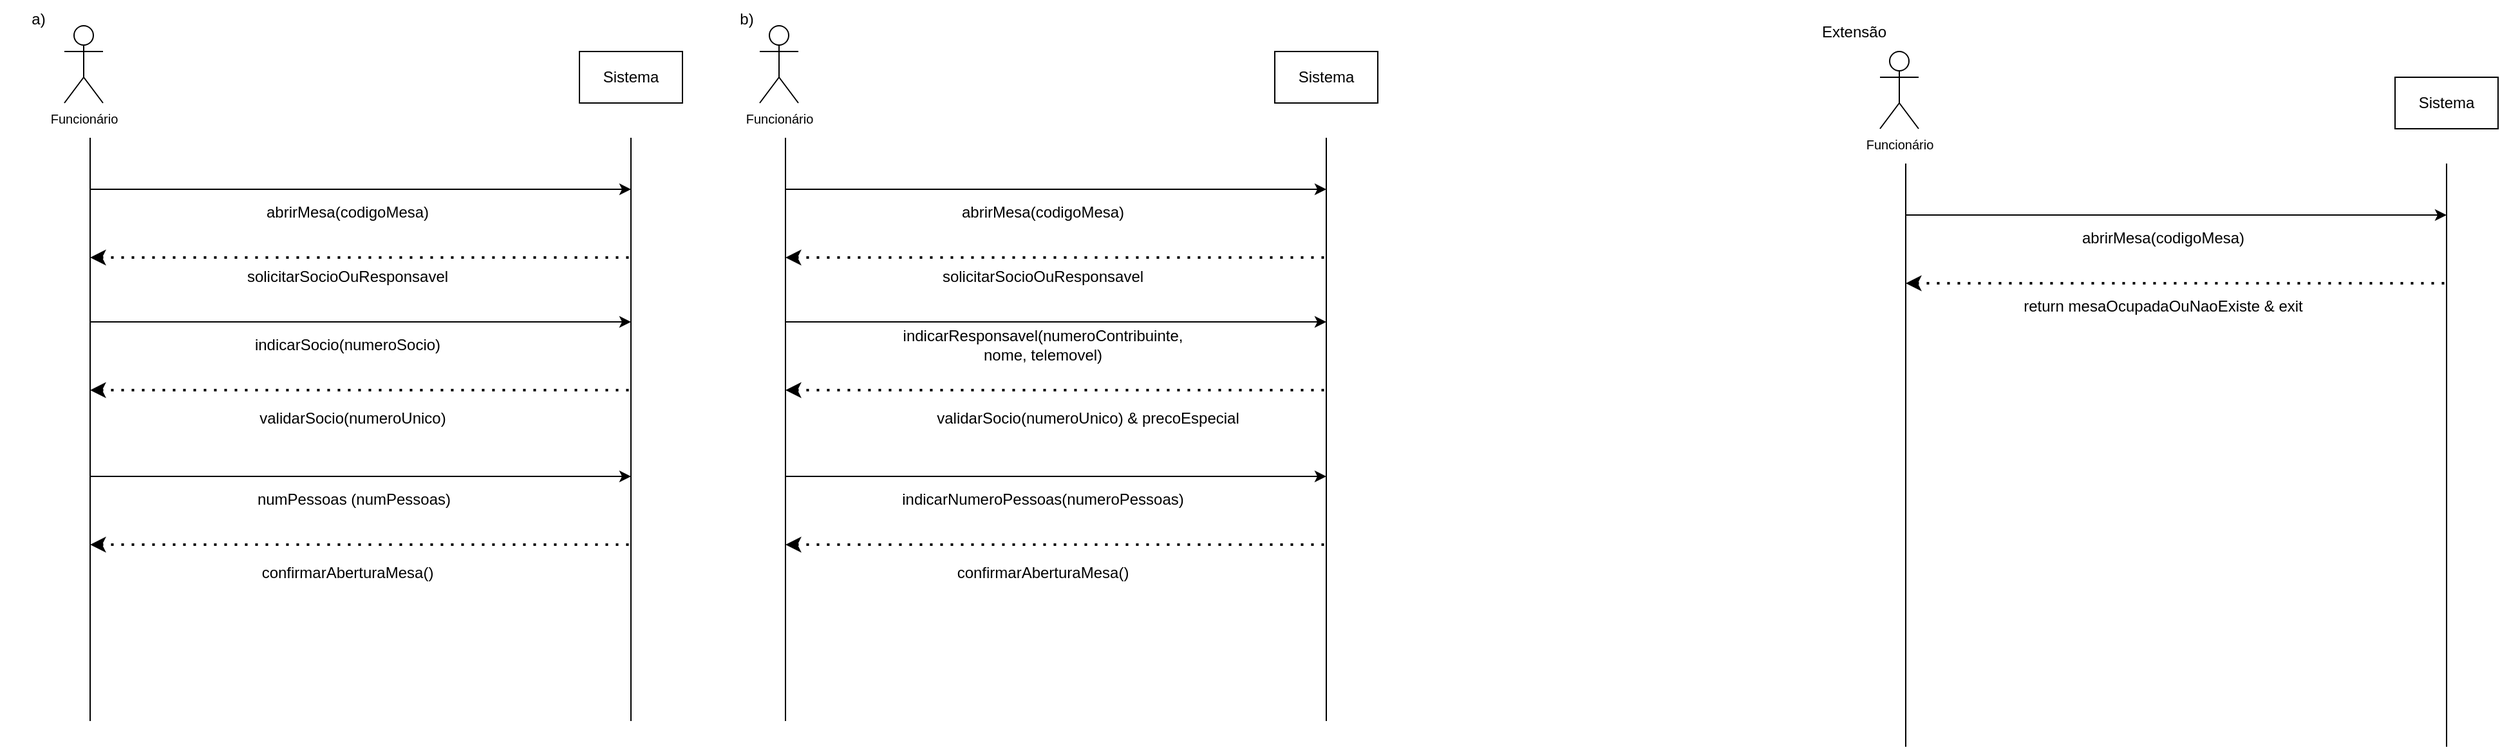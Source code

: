 <mxfile version="21.3.2" type="github">
  <diagram name="Page-1" id="Zuq5T44314Sm2wmU77vS">
    <mxGraphModel dx="1647" dy="859" grid="1" gridSize="10" guides="1" tooltips="1" connect="1" arrows="1" fold="1" page="1" pageScale="1" pageWidth="827" pageHeight="1169" math="0" shadow="0">
      <root>
        <mxCell id="0" />
        <mxCell id="1" parent="0" />
        <mxCell id="v8_RaE0o_8Lh7a4q40N6-1" value="&lt;sup&gt;Funcionário&lt;/sup&gt;" style="shape=umlActor;verticalLabelPosition=bottom;verticalAlign=top;html=1;" parent="1" vertex="1">
          <mxGeometry x="320" y="20" width="30" height="60" as="geometry" />
        </mxCell>
        <mxCell id="v8_RaE0o_8Lh7a4q40N6-3" value="" style="endArrow=none;html=1;rounded=0;" parent="1" edge="1">
          <mxGeometry width="50" height="50" relative="1" as="geometry">
            <mxPoint x="340" y="560" as="sourcePoint" />
            <mxPoint x="340" y="107" as="targetPoint" />
          </mxGeometry>
        </mxCell>
        <mxCell id="v8_RaE0o_8Lh7a4q40N6-4" value="" style="endArrow=classic;html=1;rounded=0;" parent="1" edge="1">
          <mxGeometry width="50" height="50" relative="1" as="geometry">
            <mxPoint x="340" y="147" as="sourcePoint" />
            <mxPoint x="760" y="147" as="targetPoint" />
          </mxGeometry>
        </mxCell>
        <mxCell id="v8_RaE0o_8Lh7a4q40N6-5" value="" style="endArrow=none;html=1;rounded=0;" parent="1" edge="1">
          <mxGeometry width="50" height="50" relative="1" as="geometry">
            <mxPoint x="760" y="560" as="sourcePoint" />
            <mxPoint x="760" y="107" as="targetPoint" />
          </mxGeometry>
        </mxCell>
        <mxCell id="v8_RaE0o_8Lh7a4q40N6-7" value="" style="endArrow=none;dashed=1;html=1;dashPattern=1 3;strokeWidth=2;rounded=0;startArrow=classic;startFill=1;" parent="1" edge="1">
          <mxGeometry width="50" height="50" relative="1" as="geometry">
            <mxPoint x="340" y="200" as="sourcePoint" />
            <mxPoint x="760" y="200" as="targetPoint" />
          </mxGeometry>
        </mxCell>
        <mxCell id="v8_RaE0o_8Lh7a4q40N6-9" value="Sistema" style="rounded=0;whiteSpace=wrap;html=1;" parent="1" vertex="1">
          <mxGeometry x="720" y="40" width="80" height="40" as="geometry" />
        </mxCell>
        <mxCell id="v8_RaE0o_8Lh7a4q40N6-10" value="abrirMesa(codigoMesa)" style="text;html=1;strokeColor=none;fillColor=none;align=center;verticalAlign=middle;whiteSpace=wrap;rounded=0;" parent="1" vertex="1">
          <mxGeometry x="510" y="150" width="60" height="30" as="geometry" />
        </mxCell>
        <mxCell id="v8_RaE0o_8Lh7a4q40N6-11" value="solicitarSocioOuResponsavel" style="text;html=1;strokeColor=none;fillColor=none;align=center;verticalAlign=middle;whiteSpace=wrap;rounded=0;" parent="1" vertex="1">
          <mxGeometry x="510" y="200" width="60" height="30" as="geometry" />
        </mxCell>
        <mxCell id="v8_RaE0o_8Lh7a4q40N6-13" value="" style="endArrow=classic;html=1;rounded=0;" parent="1" edge="1">
          <mxGeometry width="50" height="50" relative="1" as="geometry">
            <mxPoint x="340" y="250" as="sourcePoint" />
            <mxPoint x="760" y="250" as="targetPoint" />
          </mxGeometry>
        </mxCell>
        <mxCell id="v8_RaE0o_8Lh7a4q40N6-14" value="" style="endArrow=none;dashed=1;html=1;dashPattern=1 3;strokeWidth=2;rounded=0;startArrow=classic;startFill=1;" parent="1" edge="1">
          <mxGeometry width="50" height="50" relative="1" as="geometry">
            <mxPoint x="340" y="303" as="sourcePoint" />
            <mxPoint x="760" y="303" as="targetPoint" />
          </mxGeometry>
        </mxCell>
        <mxCell id="v8_RaE0o_8Lh7a4q40N6-15" value="indicarSocio(numeroSocio)" style="text;html=1;strokeColor=none;fillColor=none;align=center;verticalAlign=middle;whiteSpace=wrap;rounded=0;" parent="1" vertex="1">
          <mxGeometry x="500" y="253" width="80" height="30" as="geometry" />
        </mxCell>
        <mxCell id="v8_RaE0o_8Lh7a4q40N6-16" value="validarSocio(numeroUnico)" style="text;html=1;strokeColor=none;fillColor=none;align=center;verticalAlign=middle;whiteSpace=wrap;rounded=0;" parent="1" vertex="1">
          <mxGeometry x="414" y="310" width="260" height="30" as="geometry" />
        </mxCell>
        <mxCell id="v8_RaE0o_8Lh7a4q40N6-21" value="&lt;sup&gt;Funcionário&lt;/sup&gt;" style="shape=umlActor;verticalLabelPosition=bottom;verticalAlign=top;html=1;" parent="1" vertex="1">
          <mxGeometry x="860" y="20" width="30" height="60" as="geometry" />
        </mxCell>
        <mxCell id="v8_RaE0o_8Lh7a4q40N6-22" value="" style="endArrow=none;html=1;rounded=0;" parent="1" edge="1">
          <mxGeometry width="50" height="50" relative="1" as="geometry">
            <mxPoint x="880" y="560" as="sourcePoint" />
            <mxPoint x="880" y="107" as="targetPoint" />
          </mxGeometry>
        </mxCell>
        <mxCell id="v8_RaE0o_8Lh7a4q40N6-23" value="" style="endArrow=classic;html=1;rounded=0;" parent="1" edge="1">
          <mxGeometry width="50" height="50" relative="1" as="geometry">
            <mxPoint x="880" y="147" as="sourcePoint" />
            <mxPoint x="1300" y="147" as="targetPoint" />
          </mxGeometry>
        </mxCell>
        <mxCell id="v8_RaE0o_8Lh7a4q40N6-24" value="" style="endArrow=none;html=1;rounded=0;" parent="1" edge="1">
          <mxGeometry width="50" height="50" relative="1" as="geometry">
            <mxPoint x="1300" y="560" as="sourcePoint" />
            <mxPoint x="1300" y="107" as="targetPoint" />
          </mxGeometry>
        </mxCell>
        <mxCell id="v8_RaE0o_8Lh7a4q40N6-25" value="" style="endArrow=none;dashed=1;html=1;dashPattern=1 3;strokeWidth=2;rounded=0;startArrow=classic;startFill=1;" parent="1" edge="1">
          <mxGeometry width="50" height="50" relative="1" as="geometry">
            <mxPoint x="880" y="200" as="sourcePoint" />
            <mxPoint x="1300" y="200" as="targetPoint" />
          </mxGeometry>
        </mxCell>
        <mxCell id="v8_RaE0o_8Lh7a4q40N6-26" value="Sistema" style="rounded=0;whiteSpace=wrap;html=1;" parent="1" vertex="1">
          <mxGeometry x="1260" y="40" width="80" height="40" as="geometry" />
        </mxCell>
        <mxCell id="v8_RaE0o_8Lh7a4q40N6-27" value="abrirMesa(codigoMesa)" style="text;html=1;strokeColor=none;fillColor=none;align=center;verticalAlign=middle;whiteSpace=wrap;rounded=0;" parent="1" vertex="1">
          <mxGeometry x="1050" y="150" width="60" height="30" as="geometry" />
        </mxCell>
        <mxCell id="v8_RaE0o_8Lh7a4q40N6-28" value="solicitarSocioOuResponsavel" style="text;html=1;strokeColor=none;fillColor=none;align=center;verticalAlign=middle;whiteSpace=wrap;rounded=0;" parent="1" vertex="1">
          <mxGeometry x="1050" y="200" width="60" height="30" as="geometry" />
        </mxCell>
        <mxCell id="v8_RaE0o_8Lh7a4q40N6-29" value="" style="endArrow=classic;html=1;rounded=0;" parent="1" edge="1">
          <mxGeometry width="50" height="50" relative="1" as="geometry">
            <mxPoint x="880" y="250" as="sourcePoint" />
            <mxPoint x="1300" y="250" as="targetPoint" />
          </mxGeometry>
        </mxCell>
        <mxCell id="v8_RaE0o_8Lh7a4q40N6-30" value="" style="endArrow=none;dashed=1;html=1;dashPattern=1 3;strokeWidth=2;rounded=0;startArrow=classic;startFill=1;" parent="1" edge="1">
          <mxGeometry width="50" height="50" relative="1" as="geometry">
            <mxPoint x="880" y="303" as="sourcePoint" />
            <mxPoint x="1300" y="303" as="targetPoint" />
          </mxGeometry>
        </mxCell>
        <mxCell id="v8_RaE0o_8Lh7a4q40N6-31" value="indicarResponsavel(numeroContribuinte, nome, telemovel)" style="text;html=1;strokeColor=none;fillColor=none;align=center;verticalAlign=middle;whiteSpace=wrap;rounded=0;" parent="1" vertex="1">
          <mxGeometry x="1040" y="253" width="80" height="30" as="geometry" />
        </mxCell>
        <mxCell id="v8_RaE0o_8Lh7a4q40N6-33" value="a)" style="text;html=1;strokeColor=none;fillColor=none;align=center;verticalAlign=middle;whiteSpace=wrap;rounded=0;" parent="1" vertex="1">
          <mxGeometry x="270" width="60" height="30" as="geometry" />
        </mxCell>
        <mxCell id="v8_RaE0o_8Lh7a4q40N6-34" value="b)" style="text;html=1;strokeColor=none;fillColor=none;align=center;verticalAlign=middle;whiteSpace=wrap;rounded=0;" parent="1" vertex="1">
          <mxGeometry x="820" width="60" height="30" as="geometry" />
        </mxCell>
        <mxCell id="v8_RaE0o_8Lh7a4q40N6-35" value="" style="endArrow=classic;html=1;rounded=0;" parent="1" edge="1">
          <mxGeometry width="50" height="50" relative="1" as="geometry">
            <mxPoint x="340" y="370" as="sourcePoint" />
            <mxPoint x="760" y="370" as="targetPoint" />
          </mxGeometry>
        </mxCell>
        <mxCell id="v8_RaE0o_8Lh7a4q40N6-36" value="" style="endArrow=none;dashed=1;html=1;dashPattern=1 3;strokeWidth=2;rounded=0;startArrow=classic;startFill=1;" parent="1" edge="1">
          <mxGeometry width="50" height="50" relative="1" as="geometry">
            <mxPoint x="340" y="423" as="sourcePoint" />
            <mxPoint x="760" y="423" as="targetPoint" />
          </mxGeometry>
        </mxCell>
        <mxCell id="v8_RaE0o_8Lh7a4q40N6-37" value="numPessoas (numPessoas)" style="text;html=1;strokeColor=none;fillColor=none;align=center;verticalAlign=middle;whiteSpace=wrap;rounded=0;" parent="1" vertex="1">
          <mxGeometry x="440" y="373" width="210" height="30" as="geometry" />
        </mxCell>
        <mxCell id="v8_RaE0o_8Lh7a4q40N6-38" value="confirmarAberturaMesa()" style="text;html=1;strokeColor=none;fillColor=none;align=center;verticalAlign=middle;whiteSpace=wrap;rounded=0;" parent="1" vertex="1">
          <mxGeometry x="510" y="430" width="60" height="30" as="geometry" />
        </mxCell>
        <mxCell id="v8_RaE0o_8Lh7a4q40N6-41" value="" style="endArrow=classic;html=1;rounded=0;" parent="1" edge="1">
          <mxGeometry width="50" height="50" relative="1" as="geometry">
            <mxPoint x="880" y="370" as="sourcePoint" />
            <mxPoint x="1300" y="370" as="targetPoint" />
          </mxGeometry>
        </mxCell>
        <mxCell id="v8_RaE0o_8Lh7a4q40N6-42" value="" style="endArrow=none;dashed=1;html=1;dashPattern=1 3;strokeWidth=2;rounded=0;startArrow=classic;startFill=1;" parent="1" edge="1">
          <mxGeometry width="50" height="50" relative="1" as="geometry">
            <mxPoint x="880" y="423" as="sourcePoint" />
            <mxPoint x="1300" y="423" as="targetPoint" />
          </mxGeometry>
        </mxCell>
        <mxCell id="v8_RaE0o_8Lh7a4q40N6-43" value="indicarNumeroPessoas(numeroPessoas)" style="text;html=1;strokeColor=none;fillColor=none;align=center;verticalAlign=middle;whiteSpace=wrap;rounded=0;" parent="1" vertex="1">
          <mxGeometry x="1040" y="373" width="80" height="30" as="geometry" />
        </mxCell>
        <mxCell id="v8_RaE0o_8Lh7a4q40N6-44" value="confirmarAberturaMesa()" style="text;html=1;strokeColor=none;fillColor=none;align=center;verticalAlign=middle;whiteSpace=wrap;rounded=0;" parent="1" vertex="1">
          <mxGeometry x="1050" y="430" width="60" height="30" as="geometry" />
        </mxCell>
        <mxCell id="v8_RaE0o_8Lh7a4q40N6-45" value="&lt;sup&gt;Funcionário&lt;/sup&gt;" style="shape=umlActor;verticalLabelPosition=bottom;verticalAlign=top;html=1;" parent="1" vertex="1">
          <mxGeometry x="1730" y="40" width="30" height="60" as="geometry" />
        </mxCell>
        <mxCell id="v8_RaE0o_8Lh7a4q40N6-46" value="" style="endArrow=none;html=1;rounded=0;" parent="1" edge="1">
          <mxGeometry width="50" height="50" relative="1" as="geometry">
            <mxPoint x="1750" y="580" as="sourcePoint" />
            <mxPoint x="1750" y="127" as="targetPoint" />
          </mxGeometry>
        </mxCell>
        <mxCell id="v8_RaE0o_8Lh7a4q40N6-47" value="" style="endArrow=classic;html=1;rounded=0;" parent="1" edge="1">
          <mxGeometry width="50" height="50" relative="1" as="geometry">
            <mxPoint x="1750" y="167" as="sourcePoint" />
            <mxPoint x="2170" y="167" as="targetPoint" />
          </mxGeometry>
        </mxCell>
        <mxCell id="v8_RaE0o_8Lh7a4q40N6-48" value="" style="endArrow=none;html=1;rounded=0;" parent="1" edge="1">
          <mxGeometry width="50" height="50" relative="1" as="geometry">
            <mxPoint x="2170" y="580" as="sourcePoint" />
            <mxPoint x="2170" y="127" as="targetPoint" />
          </mxGeometry>
        </mxCell>
        <mxCell id="v8_RaE0o_8Lh7a4q40N6-49" value="" style="endArrow=none;dashed=1;html=1;dashPattern=1 3;strokeWidth=2;rounded=0;startArrow=classic;startFill=1;" parent="1" edge="1">
          <mxGeometry width="50" height="50" relative="1" as="geometry">
            <mxPoint x="1750" y="220" as="sourcePoint" />
            <mxPoint x="2170" y="220" as="targetPoint" />
          </mxGeometry>
        </mxCell>
        <mxCell id="v8_RaE0o_8Lh7a4q40N6-50" value="Sistema" style="rounded=0;whiteSpace=wrap;html=1;" parent="1" vertex="1">
          <mxGeometry x="2130" y="60" width="80" height="40" as="geometry" />
        </mxCell>
        <mxCell id="v8_RaE0o_8Lh7a4q40N6-51" value="abrirMesa(codigoMesa)" style="text;html=1;strokeColor=none;fillColor=none;align=center;verticalAlign=middle;whiteSpace=wrap;rounded=0;" parent="1" vertex="1">
          <mxGeometry x="1920" y="170" width="60" height="30" as="geometry" />
        </mxCell>
        <mxCell id="v8_RaE0o_8Lh7a4q40N6-52" value="return mesaOcupadaOuNaoExiste &amp;amp; exit" style="text;html=1;strokeColor=none;fillColor=none;align=center;verticalAlign=middle;whiteSpace=wrap;rounded=0;" parent="1" vertex="1">
          <mxGeometry x="1840" y="223" width="220" height="30" as="geometry" />
        </mxCell>
        <mxCell id="v8_RaE0o_8Lh7a4q40N6-57" value="Extensão" style="text;html=1;strokeColor=none;fillColor=none;align=center;verticalAlign=middle;whiteSpace=wrap;rounded=0;" parent="1" vertex="1">
          <mxGeometry x="1680" y="10" width="60" height="30" as="geometry" />
        </mxCell>
        <mxCell id="pDchSTX6RGCwUg10eOUp-3" value="validarSocio(numeroUnico) &amp;amp; precoEspecial" style="text;html=1;strokeColor=none;fillColor=none;align=center;verticalAlign=middle;whiteSpace=wrap;rounded=0;" vertex="1" parent="1">
          <mxGeometry x="970" y="310" width="290" height="30" as="geometry" />
        </mxCell>
      </root>
    </mxGraphModel>
  </diagram>
</mxfile>
